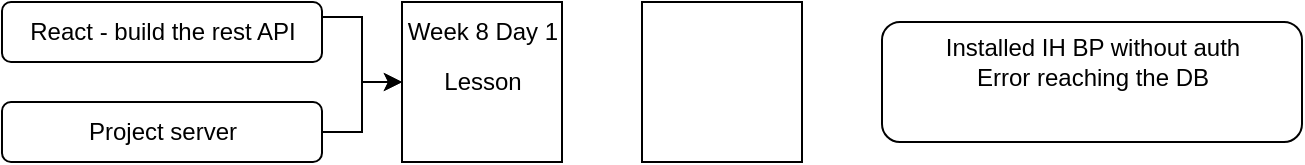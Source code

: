 <mxfile version="20.3.7" type="github">
  <diagram id="pjLfeN0ZgmSPEyK0LZk3" name="Page-1">
    <mxGraphModel dx="946" dy="557" grid="1" gridSize="10" guides="1" tooltips="1" connect="1" arrows="1" fold="1" page="1" pageScale="1" pageWidth="827" pageHeight="1169" math="0" shadow="0">
      <root>
        <mxCell id="0" />
        <mxCell id="1" parent="0" />
        <mxCell id="pi03_AJOtuqbjPjrMJVo-1" value="" style="whiteSpace=wrap;html=1;aspect=fixed;" vertex="1" parent="1">
          <mxGeometry x="200" y="160" width="80" height="80" as="geometry" />
        </mxCell>
        <mxCell id="pi03_AJOtuqbjPjrMJVo-5" style="edgeStyle=orthogonalEdgeStyle;rounded=0;orthogonalLoop=1;jettySize=auto;html=1;exitX=1;exitY=0.25;exitDx=0;exitDy=0;" edge="1" parent="1" source="pi03_AJOtuqbjPjrMJVo-2" target="pi03_AJOtuqbjPjrMJVo-1">
          <mxGeometry relative="1" as="geometry" />
        </mxCell>
        <mxCell id="pi03_AJOtuqbjPjrMJVo-2" value="" style="rounded=1;whiteSpace=wrap;html=1;" vertex="1" parent="1">
          <mxGeometry y="160" width="160" height="30" as="geometry" />
        </mxCell>
        <mxCell id="pi03_AJOtuqbjPjrMJVo-7" value="" style="edgeStyle=orthogonalEdgeStyle;rounded=0;orthogonalLoop=1;jettySize=auto;html=1;" edge="1" parent="1" source="pi03_AJOtuqbjPjrMJVo-3" target="pi03_AJOtuqbjPjrMJVo-1">
          <mxGeometry relative="1" as="geometry" />
        </mxCell>
        <mxCell id="pi03_AJOtuqbjPjrMJVo-3" value="" style="rounded=1;whiteSpace=wrap;html=1;" vertex="1" parent="1">
          <mxGeometry y="210" width="160" height="30" as="geometry" />
        </mxCell>
        <mxCell id="pi03_AJOtuqbjPjrMJVo-8" value="React - build the rest API" style="text;html=1;resizable=0;autosize=1;align=center;verticalAlign=middle;points=[];fillColor=none;strokeColor=none;rounded=0;" vertex="1" parent="1">
          <mxGeometry y="160" width="160" height="30" as="geometry" />
        </mxCell>
        <mxCell id="pi03_AJOtuqbjPjrMJVo-11" value="Project server" style="text;html=1;resizable=0;autosize=1;align=center;verticalAlign=middle;points=[];fillColor=none;strokeColor=none;rounded=0;" vertex="1" parent="1">
          <mxGeometry x="30" y="210" width="100" height="30" as="geometry" />
        </mxCell>
        <mxCell id="pi03_AJOtuqbjPjrMJVo-12" value="Week 8 Day 1" style="text;html=1;resizable=0;autosize=1;align=center;verticalAlign=middle;points=[];fillColor=none;strokeColor=none;rounded=0;" vertex="1" parent="1">
          <mxGeometry x="190" y="160" width="100" height="30" as="geometry" />
        </mxCell>
        <mxCell id="pi03_AJOtuqbjPjrMJVo-14" value="" style="whiteSpace=wrap;html=1;aspect=fixed;" vertex="1" parent="1">
          <mxGeometry x="320" y="160" width="80" height="80" as="geometry" />
        </mxCell>
        <mxCell id="pi03_AJOtuqbjPjrMJVo-16" value="" style="rounded=1;whiteSpace=wrap;html=1;" vertex="1" parent="1">
          <mxGeometry x="440" y="170" width="210" height="60" as="geometry" />
        </mxCell>
        <mxCell id="pi03_AJOtuqbjPjrMJVo-17" value="Installed IH BP without auth&lt;br&gt;Error reaching the DB" style="text;html=1;resizable=0;autosize=1;align=center;verticalAlign=middle;points=[];fillColor=none;strokeColor=none;rounded=0;" vertex="1" parent="1">
          <mxGeometry x="460" y="170" width="170" height="40" as="geometry" />
        </mxCell>
        <mxCell id="pi03_AJOtuqbjPjrMJVo-18" value="Lesson" style="text;html=1;resizable=0;autosize=1;align=center;verticalAlign=middle;points=[];fillColor=none&#xa;;strokeColor=none;rounded=0;" vertex="1" parent="1">
          <mxGeometry x="210" y="185" width="60" height="30" as="geometry" />
        </mxCell>
      </root>
    </mxGraphModel>
  </diagram>
</mxfile>
